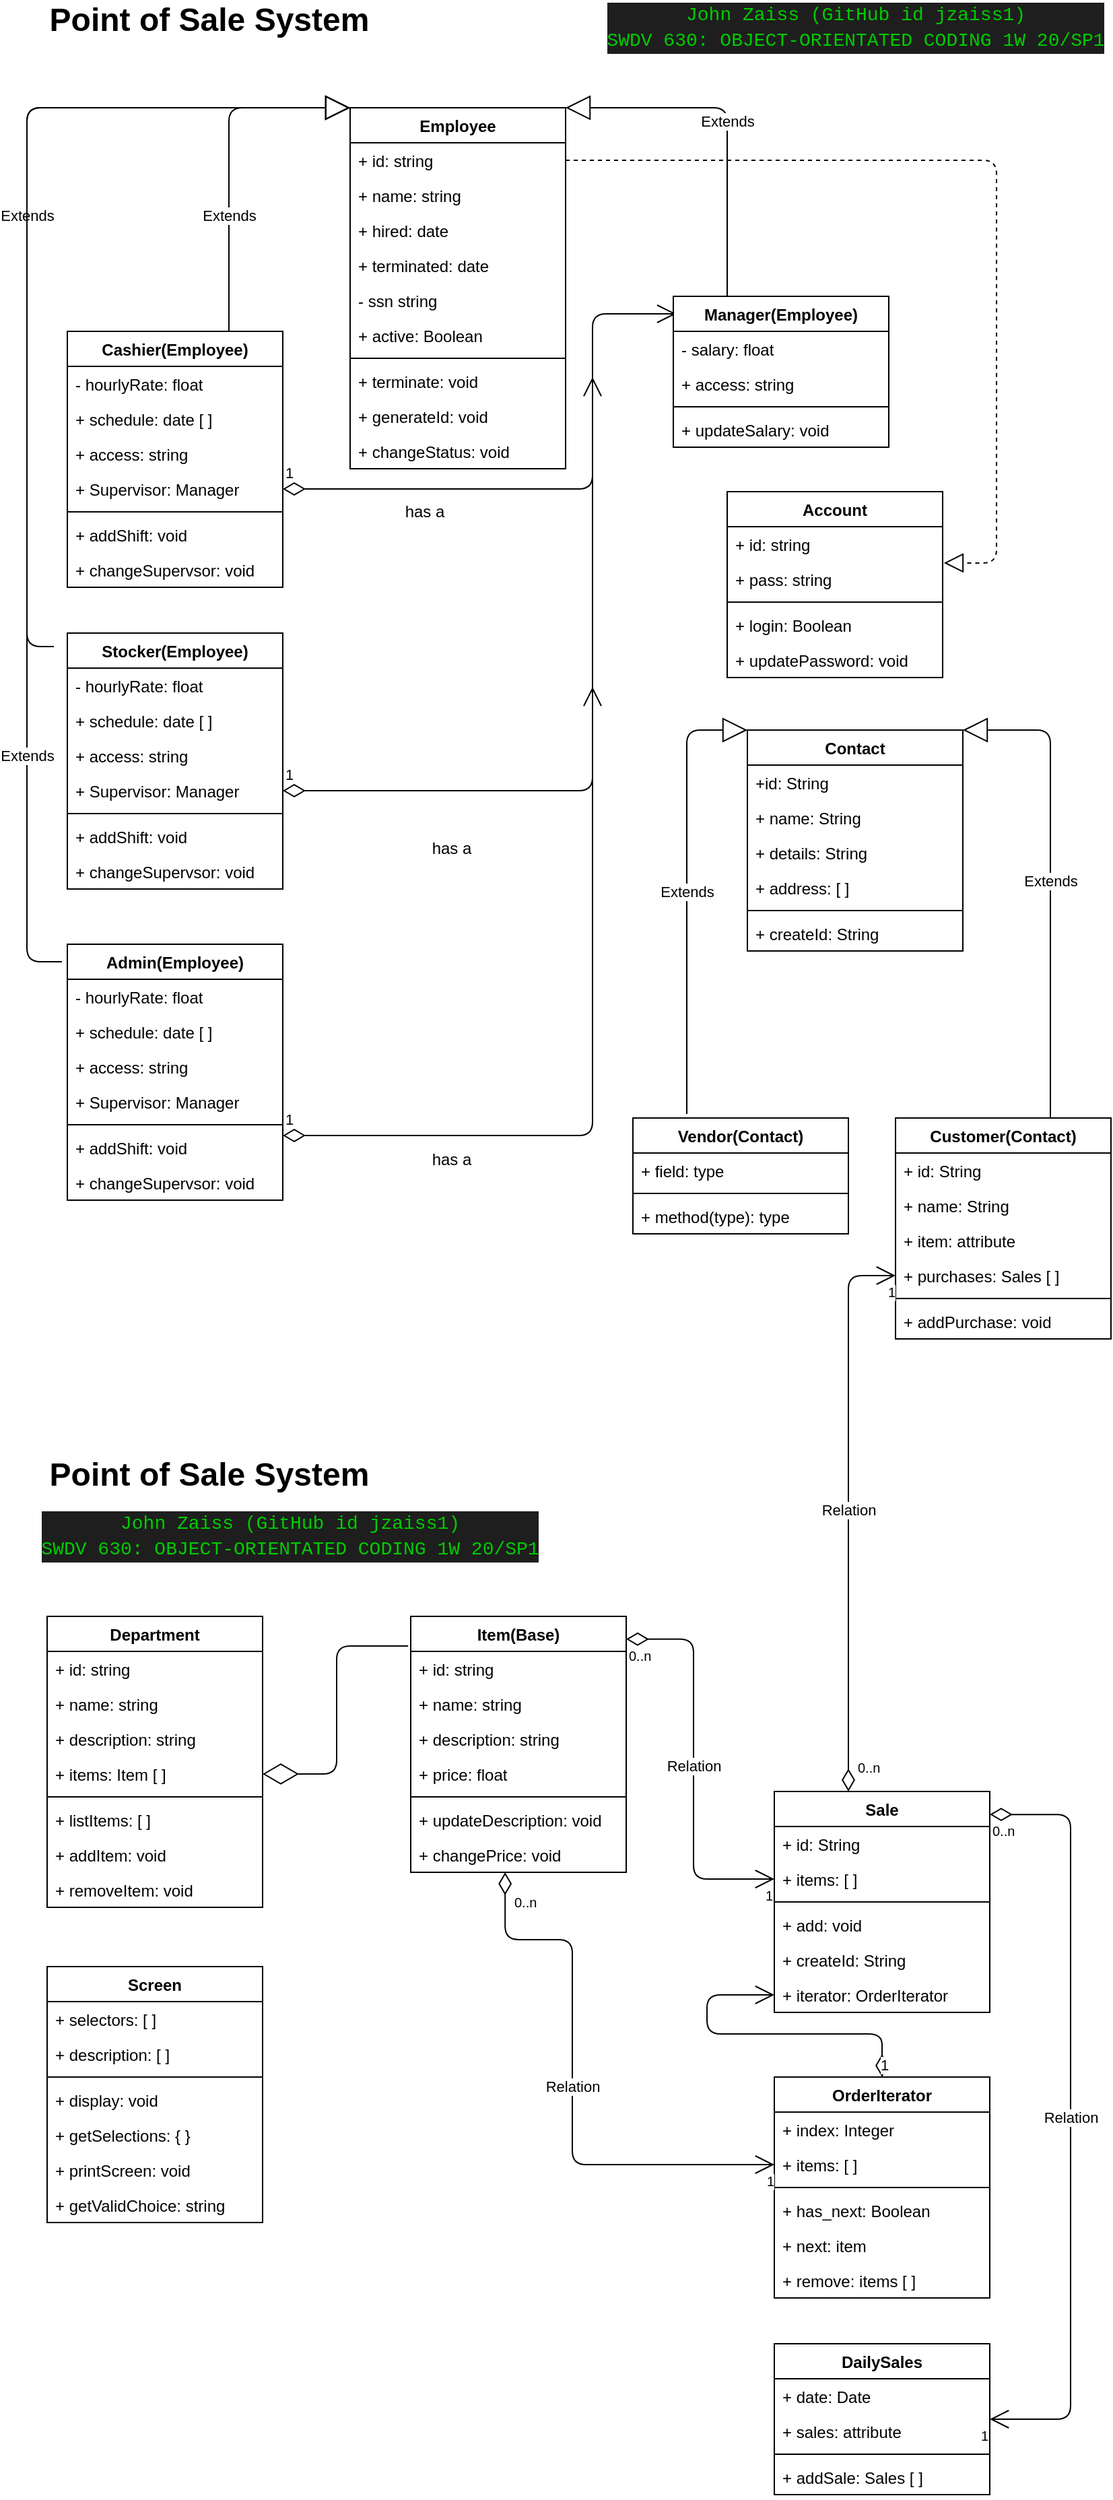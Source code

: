 <mxfile version="12.7.9" type="onedrive"><diagram name="Page-1" id="c4acf3e9-155e-7222-9cf6-157b1a14988f"><mxGraphModel dx="1422" dy="809" grid="1" gridSize="10" guides="1" tooltips="1" connect="1" arrows="1" fold="1" page="1" pageScale="1" pageWidth="850" pageHeight="1100" background="#ffffff" math="0" shadow="0"><root><mxCell id="0"/><mxCell id="1" parent="0"/><mxCell id="Xxh8gBO-LgEXjHIjxmdG-36" value="" style="endArrow=block;dashed=1;endFill=0;endSize=12;html=1;exitX=1;exitY=0.5;exitDx=0;exitDy=0;edgeStyle=orthogonalEdgeStyle;entryX=1.006;entryY=1.038;entryDx=0;entryDy=0;entryPerimeter=0;" edge="1" parent="1" source="ix763_6iFT6RUFImsOQL-2" target="Xxh8gBO-LgEXjHIjxmdG-8"><mxGeometry width="160" relative="1" as="geometry"><mxPoint x="290" y="480" as="sourcePoint"/><mxPoint x="710" y="360" as="targetPoint"/><Array as="points"><mxPoint x="750" y="159"/><mxPoint x="750" y="458"/></Array></mxGeometry></mxCell><mxCell id="ix763_6iFT6RUFImsOQL-1" value="Employee" style="swimlane;fontStyle=1;align=center;verticalAlign=top;childLayout=stackLayout;horizontal=1;startSize=26;horizontalStack=0;resizeParent=1;resizeParentMax=0;resizeLast=0;collapsible=1;marginBottom=0;" parent="1" vertex="1"><mxGeometry x="270" y="120" width="160" height="268" as="geometry"/></mxCell><mxCell id="ix763_6iFT6RUFImsOQL-2" value="+ id: string" style="text;strokeColor=none;fillColor=none;align=left;verticalAlign=top;spacingLeft=4;spacingRight=4;overflow=hidden;rotatable=0;points=[[0,0.5],[1,0.5]];portConstraint=eastwest;" parent="ix763_6iFT6RUFImsOQL-1" vertex="1"><mxGeometry y="26" width="160" height="26" as="geometry"/></mxCell><mxCell id="ix763_6iFT6RUFImsOQL-8" value="+ name: string" style="text;strokeColor=none;fillColor=none;align=left;verticalAlign=top;spacingLeft=4;spacingRight=4;overflow=hidden;rotatable=0;points=[[0,0.5],[1,0.5]];portConstraint=eastwest;" parent="ix763_6iFT6RUFImsOQL-1" vertex="1"><mxGeometry y="52" width="160" height="26" as="geometry"/></mxCell><mxCell id="ix763_6iFT6RUFImsOQL-47" value="+ hired: date" style="text;strokeColor=none;fillColor=none;align=left;verticalAlign=top;spacingLeft=4;spacingRight=4;overflow=hidden;rotatable=0;points=[[0,0.5],[1,0.5]];portConstraint=eastwest;" parent="ix763_6iFT6RUFImsOQL-1" vertex="1"><mxGeometry y="78" width="160" height="26" as="geometry"/></mxCell><mxCell id="ix763_6iFT6RUFImsOQL-48" value="+ terminated: date" style="text;strokeColor=none;fillColor=none;align=left;verticalAlign=top;spacingLeft=4;spacingRight=4;overflow=hidden;rotatable=0;points=[[0,0.5],[1,0.5]];portConstraint=eastwest;" parent="ix763_6iFT6RUFImsOQL-1" vertex="1"><mxGeometry y="104" width="160" height="26" as="geometry"/></mxCell><mxCell id="ix763_6iFT6RUFImsOQL-49" value="- ssn string" style="text;strokeColor=none;fillColor=none;align=left;verticalAlign=top;spacingLeft=4;spacingRight=4;overflow=hidden;rotatable=0;points=[[0,0.5],[1,0.5]];portConstraint=eastwest;" parent="ix763_6iFT6RUFImsOQL-1" vertex="1"><mxGeometry y="130" width="160" height="26" as="geometry"/></mxCell><mxCell id="ix763_6iFT6RUFImsOQL-9" value="+ active: Boolean" style="text;strokeColor=none;fillColor=none;align=left;verticalAlign=top;spacingLeft=4;spacingRight=4;overflow=hidden;rotatable=0;points=[[0,0.5],[1,0.5]];portConstraint=eastwest;" parent="ix763_6iFT6RUFImsOQL-1" vertex="1"><mxGeometry y="156" width="160" height="26" as="geometry"/></mxCell><mxCell id="ix763_6iFT6RUFImsOQL-3" value="" style="line;strokeWidth=1;fillColor=none;align=left;verticalAlign=middle;spacingTop=-1;spacingLeft=3;spacingRight=3;rotatable=0;labelPosition=right;points=[];portConstraint=eastwest;" parent="ix763_6iFT6RUFImsOQL-1" vertex="1"><mxGeometry y="182" width="160" height="8" as="geometry"/></mxCell><mxCell id="ix763_6iFT6RUFImsOQL-4" value="+ terminate: void" style="text;strokeColor=none;fillColor=none;align=left;verticalAlign=top;spacingLeft=4;spacingRight=4;overflow=hidden;rotatable=0;points=[[0,0.5],[1,0.5]];portConstraint=eastwest;" parent="ix763_6iFT6RUFImsOQL-1" vertex="1"><mxGeometry y="190" width="160" height="26" as="geometry"/></mxCell><mxCell id="Xxh8gBO-LgEXjHIjxmdG-11" value="+ generateId: void" style="text;strokeColor=none;fillColor=none;align=left;verticalAlign=top;spacingLeft=4;spacingRight=4;overflow=hidden;rotatable=0;points=[[0,0.5],[1,0.5]];portConstraint=eastwest;" vertex="1" parent="ix763_6iFT6RUFImsOQL-1"><mxGeometry y="216" width="160" height="26" as="geometry"/></mxCell><mxCell id="ix763_6iFT6RUFImsOQL-53" value="+ changeStatus: void" style="text;strokeColor=none;fillColor=none;align=left;verticalAlign=top;spacingLeft=4;spacingRight=4;overflow=hidden;rotatable=0;points=[[0,0.5],[1,0.5]];portConstraint=eastwest;" parent="ix763_6iFT6RUFImsOQL-1" vertex="1"><mxGeometry y="242" width="160" height="26" as="geometry"/></mxCell><mxCell id="ix763_6iFT6RUFImsOQL-5" value="&lt;div style=&quot;font-size: 24px;&quot;&gt;Point of Sale System&lt;/div&gt;" style="text;html=1;align=center;verticalAlign=middle;resizable=0;points=[];autosize=1;fontSize=24;fontStyle=1" parent="1" vertex="1"><mxGeometry x="40" y="40" width="250" height="30" as="geometry"/></mxCell><mxCell id="ix763_6iFT6RUFImsOQL-6" value="&lt;div style=&quot;background-color: rgb(30 , 30 , 30) ; font-family: &amp;#34;consolas&amp;#34; , &amp;#34;courier new&amp;#34; , monospace ; font-weight: normal ; font-size: 14px ; line-height: 19px ; white-space: pre&quot;&gt;&lt;div&gt;&lt;font color=&quot;#00CC00&quot;&gt;John&amp;nbsp;Zaiss&amp;nbsp;(GitHub&amp;nbsp;id&amp;nbsp;jzaiss1)&lt;/font&gt;&lt;/div&gt;&lt;div&gt;&lt;font color=&quot;#00CC00&quot;&gt;SWDV&amp;nbsp;630:&amp;nbsp;OBJECT-ORIENTATED&amp;nbsp;CODING&amp;nbsp;1W&amp;nbsp;20/SP1&lt;/font&gt;&lt;/div&gt;&lt;/div&gt;" style="text;html=1;align=center;verticalAlign=middle;resizable=0;points=[];autosize=1;fontSize=24;" parent="1" vertex="1"><mxGeometry x="460" y="40" width="370" height="40" as="geometry"/></mxCell><mxCell id="ix763_6iFT6RUFImsOQL-10" value="Item(Base)" style="swimlane;fontStyle=1;align=center;verticalAlign=top;childLayout=stackLayout;horizontal=1;startSize=26;horizontalStack=0;resizeParent=1;resizeParentMax=0;resizeLast=0;collapsible=1;marginBottom=0;" parent="1" vertex="1"><mxGeometry x="315" y="1240" width="160" height="190" as="geometry"/></mxCell><mxCell id="ix763_6iFT6RUFImsOQL-21" value="+ id: string" style="text;strokeColor=none;fillColor=none;align=left;verticalAlign=top;spacingLeft=4;spacingRight=4;overflow=hidden;rotatable=0;points=[[0,0.5],[1,0.5]];portConstraint=eastwest;" parent="ix763_6iFT6RUFImsOQL-10" vertex="1"><mxGeometry y="26" width="160" height="26" as="geometry"/></mxCell><mxCell id="ix763_6iFT6RUFImsOQL-20" value="+ name: string" style="text;strokeColor=none;fillColor=none;align=left;verticalAlign=top;spacingLeft=4;spacingRight=4;overflow=hidden;rotatable=0;points=[[0,0.5],[1,0.5]];portConstraint=eastwest;" parent="ix763_6iFT6RUFImsOQL-10" vertex="1"><mxGeometry y="52" width="160" height="26" as="geometry"/></mxCell><mxCell id="ix763_6iFT6RUFImsOQL-44" value="+ description: string" style="text;strokeColor=none;fillColor=none;align=left;verticalAlign=top;spacingLeft=4;spacingRight=4;overflow=hidden;rotatable=0;points=[[0,0.5],[1,0.5]];portConstraint=eastwest;" parent="ix763_6iFT6RUFImsOQL-10" vertex="1"><mxGeometry y="78" width="160" height="26" as="geometry"/></mxCell><mxCell id="ix763_6iFT6RUFImsOQL-11" value="+ price: float" style="text;strokeColor=none;fillColor=none;align=left;verticalAlign=top;spacingLeft=4;spacingRight=4;overflow=hidden;rotatable=0;points=[[0,0.5],[1,0.5]];portConstraint=eastwest;" parent="ix763_6iFT6RUFImsOQL-10" vertex="1"><mxGeometry y="104" width="160" height="26" as="geometry"/></mxCell><mxCell id="ix763_6iFT6RUFImsOQL-12" value="" style="line;strokeWidth=1;fillColor=none;align=left;verticalAlign=middle;spacingTop=-1;spacingLeft=3;spacingRight=3;rotatable=0;labelPosition=right;points=[];portConstraint=eastwest;" parent="ix763_6iFT6RUFImsOQL-10" vertex="1"><mxGeometry y="130" width="160" height="8" as="geometry"/></mxCell><mxCell id="ix763_6iFT6RUFImsOQL-60" value="+ updateDescription: void" style="text;strokeColor=none;fillColor=none;align=left;verticalAlign=top;spacingLeft=4;spacingRight=4;overflow=hidden;rotatable=0;points=[[0,0.5],[1,0.5]];portConstraint=eastwest;" parent="ix763_6iFT6RUFImsOQL-10" vertex="1"><mxGeometry y="138" width="160" height="26" as="geometry"/></mxCell><mxCell id="ix763_6iFT6RUFImsOQL-13" value="+ changePrice: void" style="text;strokeColor=none;fillColor=none;align=left;verticalAlign=top;spacingLeft=4;spacingRight=4;overflow=hidden;rotatable=0;points=[[0,0.5],[1,0.5]];portConstraint=eastwest;" parent="ix763_6iFT6RUFImsOQL-10" vertex="1"><mxGeometry y="164" width="160" height="26" as="geometry"/></mxCell><mxCell id="ix763_6iFT6RUFImsOQL-14" value="Department" style="swimlane;fontStyle=1;align=center;verticalAlign=top;childLayout=stackLayout;horizontal=1;startSize=26;horizontalStack=0;resizeParent=1;resizeParentMax=0;resizeLast=0;collapsible=1;marginBottom=0;" parent="1" vertex="1"><mxGeometry x="45" y="1240" width="160" height="216" as="geometry"/></mxCell><mxCell id="ix763_6iFT6RUFImsOQL-43" value="+ id: string" style="text;strokeColor=none;fillColor=none;align=left;verticalAlign=top;spacingLeft=4;spacingRight=4;overflow=hidden;rotatable=0;points=[[0,0.5],[1,0.5]];portConstraint=eastwest;" parent="ix763_6iFT6RUFImsOQL-14" vertex="1"><mxGeometry y="26" width="160" height="26" as="geometry"/></mxCell><mxCell id="ix763_6iFT6RUFImsOQL-15" value="+ name: string" style="text;strokeColor=none;fillColor=none;align=left;verticalAlign=top;spacingLeft=4;spacingRight=4;overflow=hidden;rotatable=0;points=[[0,0.5],[1,0.5]];portConstraint=eastwest;" parent="ix763_6iFT6RUFImsOQL-14" vertex="1"><mxGeometry y="52" width="160" height="26" as="geometry"/></mxCell><mxCell id="ix763_6iFT6RUFImsOQL-40" value="+ description: string" style="text;strokeColor=none;fillColor=none;align=left;verticalAlign=top;spacingLeft=4;spacingRight=4;overflow=hidden;rotatable=0;points=[[0,0.5],[1,0.5]];portConstraint=eastwest;" parent="ix763_6iFT6RUFImsOQL-14" vertex="1"><mxGeometry y="78" width="160" height="26" as="geometry"/></mxCell><mxCell id="ix763_6iFT6RUFImsOQL-18" value="+ items: Item [ ]" style="text;strokeColor=none;fillColor=none;align=left;verticalAlign=top;spacingLeft=4;spacingRight=4;overflow=hidden;rotatable=0;points=[[0,0.5],[1,0.5]];portConstraint=eastwest;" parent="ix763_6iFT6RUFImsOQL-14" vertex="1"><mxGeometry y="104" width="160" height="26" as="geometry"/></mxCell><mxCell id="ix763_6iFT6RUFImsOQL-16" value="" style="line;strokeWidth=1;fillColor=none;align=left;verticalAlign=middle;spacingTop=-1;spacingLeft=3;spacingRight=3;rotatable=0;labelPosition=right;points=[];portConstraint=eastwest;" parent="ix763_6iFT6RUFImsOQL-14" vertex="1"><mxGeometry y="130" width="160" height="8" as="geometry"/></mxCell><mxCell id="ix763_6iFT6RUFImsOQL-41" value="+ listItems: [ ]" style="text;strokeColor=none;fillColor=none;align=left;verticalAlign=top;spacingLeft=4;spacingRight=4;overflow=hidden;rotatable=0;points=[[0,0.5],[1,0.5]];portConstraint=eastwest;" parent="ix763_6iFT6RUFImsOQL-14" vertex="1"><mxGeometry y="138" width="160" height="26" as="geometry"/></mxCell><mxCell id="ix763_6iFT6RUFImsOQL-17" value="+ addItem: void" style="text;strokeColor=none;fillColor=none;align=left;verticalAlign=top;spacingLeft=4;spacingRight=4;overflow=hidden;rotatable=0;points=[[0,0.5],[1,0.5]];portConstraint=eastwest;" parent="ix763_6iFT6RUFImsOQL-14" vertex="1"><mxGeometry y="164" width="160" height="26" as="geometry"/></mxCell><mxCell id="ix763_6iFT6RUFImsOQL-42" value="+ removeItem: void" style="text;strokeColor=none;fillColor=none;align=left;verticalAlign=top;spacingLeft=4;spacingRight=4;overflow=hidden;rotatable=0;points=[[0,0.5],[1,0.5]];portConstraint=eastwest;" parent="ix763_6iFT6RUFImsOQL-14" vertex="1"><mxGeometry y="190" width="160" height="26" as="geometry"/></mxCell><mxCell id="ix763_6iFT6RUFImsOQL-28" value="" style="endArrow=diamondThin;endFill=0;endSize=24;html=1;edgeStyle=orthogonalEdgeStyle;entryX=1;entryY=0.5;entryDx=0;entryDy=0;exitX=-0.012;exitY=0.116;exitDx=0;exitDy=0;exitPerimeter=0;" parent="1" source="ix763_6iFT6RUFImsOQL-10" target="ix763_6iFT6RUFImsOQL-18" edge="1"><mxGeometry width="160" relative="1" as="geometry"><mxPoint x="45" y="1404" as="sourcePoint"/><mxPoint x="205" y="1404" as="targetPoint"/></mxGeometry></mxCell><mxCell id="ix763_6iFT6RUFImsOQL-31" value="Stocker(Employee)" style="swimlane;fontStyle=1;align=center;verticalAlign=top;childLayout=stackLayout;horizontal=1;startSize=26;horizontalStack=0;resizeParent=1;resizeParentMax=0;resizeLast=0;collapsible=1;marginBottom=0;" parent="1" vertex="1"><mxGeometry x="60" y="510" width="160" height="190" as="geometry"/></mxCell><mxCell id="ix763_6iFT6RUFImsOQL-50" value="- hourlyRate: float" style="text;strokeColor=none;fillColor=none;align=left;verticalAlign=top;spacingLeft=4;spacingRight=4;overflow=hidden;rotatable=0;points=[[0,0.5],[1,0.5]];portConstraint=eastwest;" parent="ix763_6iFT6RUFImsOQL-31" vertex="1"><mxGeometry y="26" width="160" height="26" as="geometry"/></mxCell><mxCell id="ix763_6iFT6RUFImsOQL-55" value="+ schedule: date [ ] " style="text;strokeColor=none;fillColor=none;align=left;verticalAlign=top;spacingLeft=4;spacingRight=4;overflow=hidden;rotatable=0;points=[[0,0.5],[1,0.5]];portConstraint=eastwest;" parent="ix763_6iFT6RUFImsOQL-31" vertex="1"><mxGeometry y="52" width="160" height="26" as="geometry"/></mxCell><mxCell id="Xxh8gBO-LgEXjHIjxmdG-12" value="+ access: string" style="text;strokeColor=none;fillColor=none;align=left;verticalAlign=top;spacingLeft=4;spacingRight=4;overflow=hidden;rotatable=0;points=[[0,0.5],[1,0.5]];portConstraint=eastwest;" vertex="1" parent="ix763_6iFT6RUFImsOQL-31"><mxGeometry y="78" width="160" height="26" as="geometry"/></mxCell><mxCell id="ix763_6iFT6RUFImsOQL-57" value="+ Supervisor: Manager" style="text;strokeColor=none;fillColor=none;align=left;verticalAlign=top;spacingLeft=4;spacingRight=4;overflow=hidden;rotatable=0;points=[[0,0.5],[1,0.5]];portConstraint=eastwest;" parent="ix763_6iFT6RUFImsOQL-31" vertex="1"><mxGeometry y="104" width="160" height="26" as="geometry"/></mxCell><mxCell id="ix763_6iFT6RUFImsOQL-33" value="" style="line;strokeWidth=1;fillColor=none;align=left;verticalAlign=middle;spacingTop=-1;spacingLeft=3;spacingRight=3;rotatable=0;labelPosition=right;points=[];portConstraint=eastwest;" parent="ix763_6iFT6RUFImsOQL-31" vertex="1"><mxGeometry y="130" width="160" height="8" as="geometry"/></mxCell><mxCell id="ix763_6iFT6RUFImsOQL-59" value="+ addShift: void" style="text;strokeColor=none;fillColor=none;align=left;verticalAlign=top;spacingLeft=4;spacingRight=4;overflow=hidden;rotatable=0;points=[[0,0.5],[1,0.5]];portConstraint=eastwest;" parent="ix763_6iFT6RUFImsOQL-31" vertex="1"><mxGeometry y="138" width="160" height="26" as="geometry"/></mxCell><mxCell id="ix763_6iFT6RUFImsOQL-34" value="+ changeSupervsor: void" style="text;strokeColor=none;fillColor=none;align=left;verticalAlign=top;spacingLeft=4;spacingRight=4;overflow=hidden;rotatable=0;points=[[0,0.5],[1,0.5]];portConstraint=eastwest;" parent="ix763_6iFT6RUFImsOQL-31" vertex="1"><mxGeometry y="164" width="160" height="26" as="geometry"/></mxCell><mxCell id="ix763_6iFT6RUFImsOQL-39" value="Extends" style="endArrow=block;endSize=16;endFill=0;html=1;entryX=0;entryY=0;entryDx=0;entryDy=0;edgeStyle=elbowEdgeStyle;exitX=0.75;exitY=0;exitDx=0;exitDy=0;" parent="1" source="Xxh8gBO-LgEXjHIjxmdG-63" target="ix763_6iFT6RUFImsOQL-1" edge="1"><mxGeometry x="-0.328" width="160" relative="1" as="geometry"><mxPoint x="110" y="210" as="sourcePoint"/><mxPoint x="250" y="130" as="targetPoint"/><Array as="points"><mxPoint x="180" y="200"/></Array><mxPoint as="offset"/></mxGeometry></mxCell><mxCell id="ix763_6iFT6RUFImsOQL-45" value="Extends" style="endArrow=block;endSize=16;endFill=0;html=1;exitX=0.25;exitY=0;exitDx=0;exitDy=0;entryX=1;entryY=0;entryDx=0;entryDy=0;edgeStyle=orthogonalEdgeStyle;" parent="1" source="ix763_6iFT6RUFImsOQL-35" target="ix763_6iFT6RUFImsOQL-1" edge="1"><mxGeometry width="160" relative="1" as="geometry"><mxPoint x="640" y="190" as="sourcePoint"/><mxPoint x="430" y="130" as="targetPoint"/><Array as="points"><mxPoint x="550" y="120"/></Array></mxGeometry></mxCell><mxCell id="ix763_6iFT6RUFImsOQL-58" value="1" style="endArrow=open;html=1;endSize=12;startArrow=diamondThin;startSize=14;startFill=0;edgeStyle=orthogonalEdgeStyle;align=left;verticalAlign=bottom;entryX=0.013;entryY=0.116;entryDx=0;entryDy=0;entryPerimeter=0;" parent="1" source="Xxh8gBO-LgEXjHIjxmdG-68" target="ix763_6iFT6RUFImsOQL-35" edge="1"><mxGeometry x="-1" y="3" relative="1" as="geometry"><mxPoint x="260" y="403" as="sourcePoint"/><mxPoint x="110" y="790" as="targetPoint"/><Array as="points"><mxPoint x="450" y="403"/><mxPoint x="450" y="273"/></Array></mxGeometry></mxCell><mxCell id="vfpvw5UDae7RRDjzONxK-2" value="has a" style="text;html=1;align=center;verticalAlign=middle;resizable=0;points=[];autosize=1;" parent="1" vertex="1"><mxGeometry x="300" y="410" width="50" height="20" as="geometry"/></mxCell><mxCell id="Xxh8gBO-LgEXjHIjxmdG-1" value="Screen" style="swimlane;fontStyle=1;align=center;verticalAlign=top;childLayout=stackLayout;horizontal=1;startSize=26;horizontalStack=0;resizeParent=1;resizeParentMax=0;resizeLast=0;collapsible=1;marginBottom=0;" vertex="1" parent="1"><mxGeometry x="45" y="1500" width="160" height="190" as="geometry"/></mxCell><mxCell id="Xxh8gBO-LgEXjHIjxmdG-2" value="+ selectors: [ ]&#xA;" style="text;strokeColor=none;fillColor=none;align=left;verticalAlign=top;spacingLeft=4;spacingRight=4;overflow=hidden;rotatable=0;points=[[0,0.5],[1,0.5]];portConstraint=eastwest;" vertex="1" parent="Xxh8gBO-LgEXjHIjxmdG-1"><mxGeometry y="26" width="160" height="26" as="geometry"/></mxCell><mxCell id="Xxh8gBO-LgEXjHIjxmdG-5" value="+ description: [ ]" style="text;strokeColor=none;fillColor=none;align=left;verticalAlign=top;spacingLeft=4;spacingRight=4;overflow=hidden;rotatable=0;points=[[0,0.5],[1,0.5]];portConstraint=eastwest;" vertex="1" parent="Xxh8gBO-LgEXjHIjxmdG-1"><mxGeometry y="52" width="160" height="26" as="geometry"/></mxCell><mxCell id="Xxh8gBO-LgEXjHIjxmdG-3" value="" style="line;strokeWidth=1;fillColor=none;align=left;verticalAlign=middle;spacingTop=-1;spacingLeft=3;spacingRight=3;rotatable=0;labelPosition=right;points=[];portConstraint=eastwest;" vertex="1" parent="Xxh8gBO-LgEXjHIjxmdG-1"><mxGeometry y="78" width="160" height="8" as="geometry"/></mxCell><mxCell id="Xxh8gBO-LgEXjHIjxmdG-6" value="+ display: void" style="text;strokeColor=none;fillColor=none;align=left;verticalAlign=top;spacingLeft=4;spacingRight=4;overflow=hidden;rotatable=0;points=[[0,0.5],[1,0.5]];portConstraint=eastwest;" vertex="1" parent="Xxh8gBO-LgEXjHIjxmdG-1"><mxGeometry y="86" width="160" height="26" as="geometry"/></mxCell><mxCell id="Xxh8gBO-LgEXjHIjxmdG-29" value="+ getSelections: { }" style="text;strokeColor=none;fillColor=none;align=left;verticalAlign=top;spacingLeft=4;spacingRight=4;overflow=hidden;rotatable=0;points=[[0,0.5],[1,0.5]];portConstraint=eastwest;" vertex="1" parent="Xxh8gBO-LgEXjHIjxmdG-1"><mxGeometry y="112" width="160" height="26" as="geometry"/></mxCell><mxCell id="Xxh8gBO-LgEXjHIjxmdG-30" value="+ printScreen: void" style="text;strokeColor=none;fillColor=none;align=left;verticalAlign=top;spacingLeft=4;spacingRight=4;overflow=hidden;rotatable=0;points=[[0,0.5],[1,0.5]];portConstraint=eastwest;" vertex="1" parent="Xxh8gBO-LgEXjHIjxmdG-1"><mxGeometry y="138" width="160" height="26" as="geometry"/></mxCell><mxCell id="Xxh8gBO-LgEXjHIjxmdG-4" value="+ getValidChoice: string&#xA;" style="text;strokeColor=none;fillColor=none;align=left;verticalAlign=top;spacingLeft=4;spacingRight=4;overflow=hidden;rotatable=0;points=[[0,0.5],[1,0.5]];portConstraint=eastwest;" vertex="1" parent="Xxh8gBO-LgEXjHIjxmdG-1"><mxGeometry y="164" width="160" height="26" as="geometry"/></mxCell><mxCell id="Xxh8gBO-LgEXjHIjxmdG-7" value="Account" style="swimlane;fontStyle=1;align=center;verticalAlign=top;childLayout=stackLayout;horizontal=1;startSize=26;horizontalStack=0;resizeParent=1;resizeParentMax=0;resizeLast=0;collapsible=1;marginBottom=0;" vertex="1" parent="1"><mxGeometry x="550" y="405" width="160" height="138" as="geometry"/></mxCell><mxCell id="Xxh8gBO-LgEXjHIjxmdG-8" value="+ id: string" style="text;strokeColor=none;fillColor=none;align=left;verticalAlign=top;spacingLeft=4;spacingRight=4;overflow=hidden;rotatable=0;points=[[0,0.5],[1,0.5]];portConstraint=eastwest;" vertex="1" parent="Xxh8gBO-LgEXjHIjxmdG-7"><mxGeometry y="26" width="160" height="26" as="geometry"/></mxCell><mxCell id="Xxh8gBO-LgEXjHIjxmdG-34" value="+ pass: string" style="text;strokeColor=none;fillColor=none;align=left;verticalAlign=top;spacingLeft=4;spacingRight=4;overflow=hidden;rotatable=0;points=[[0,0.5],[1,0.5]];portConstraint=eastwest;" vertex="1" parent="Xxh8gBO-LgEXjHIjxmdG-7"><mxGeometry y="52" width="160" height="26" as="geometry"/></mxCell><mxCell id="Xxh8gBO-LgEXjHIjxmdG-9" value="" style="line;strokeWidth=1;fillColor=none;align=left;verticalAlign=middle;spacingTop=-1;spacingLeft=3;spacingRight=3;rotatable=0;labelPosition=right;points=[];portConstraint=eastwest;" vertex="1" parent="Xxh8gBO-LgEXjHIjxmdG-7"><mxGeometry y="78" width="160" height="8" as="geometry"/></mxCell><mxCell id="Xxh8gBO-LgEXjHIjxmdG-35" value="+ login: Boolean" style="text;strokeColor=none;fillColor=none;align=left;verticalAlign=top;spacingLeft=4;spacingRight=4;overflow=hidden;rotatable=0;points=[[0,0.5],[1,0.5]];portConstraint=eastwest;" vertex="1" parent="Xxh8gBO-LgEXjHIjxmdG-7"><mxGeometry y="86" width="160" height="26" as="geometry"/></mxCell><mxCell id="Xxh8gBO-LgEXjHIjxmdG-10" value="+ updatePassword: void" style="text;strokeColor=none;fillColor=none;align=left;verticalAlign=top;spacingLeft=4;spacingRight=4;overflow=hidden;rotatable=0;points=[[0,0.5],[1,0.5]];portConstraint=eastwest;" vertex="1" parent="Xxh8gBO-LgEXjHIjxmdG-7"><mxGeometry y="112" width="160" height="26" as="geometry"/></mxCell><mxCell id="Xxh8gBO-LgEXjHIjxmdG-13" value="Vendor(Contact)" style="swimlane;fontStyle=1;align=center;verticalAlign=top;childLayout=stackLayout;horizontal=1;startSize=26;horizontalStack=0;resizeParent=1;resizeParentMax=0;resizeLast=0;collapsible=1;marginBottom=0;" vertex="1" parent="1"><mxGeometry x="480" y="870" width="160" height="86" as="geometry"/></mxCell><mxCell id="Xxh8gBO-LgEXjHIjxmdG-14" value="+ field: type" style="text;strokeColor=none;fillColor=none;align=left;verticalAlign=top;spacingLeft=4;spacingRight=4;overflow=hidden;rotatable=0;points=[[0,0.5],[1,0.5]];portConstraint=eastwest;" vertex="1" parent="Xxh8gBO-LgEXjHIjxmdG-13"><mxGeometry y="26" width="160" height="26" as="geometry"/></mxCell><mxCell id="Xxh8gBO-LgEXjHIjxmdG-15" value="" style="line;strokeWidth=1;fillColor=none;align=left;verticalAlign=middle;spacingTop=-1;spacingLeft=3;spacingRight=3;rotatable=0;labelPosition=right;points=[];portConstraint=eastwest;" vertex="1" parent="Xxh8gBO-LgEXjHIjxmdG-13"><mxGeometry y="52" width="160" height="8" as="geometry"/></mxCell><mxCell id="Xxh8gBO-LgEXjHIjxmdG-16" value="+ method(type): type" style="text;strokeColor=none;fillColor=none;align=left;verticalAlign=top;spacingLeft=4;spacingRight=4;overflow=hidden;rotatable=0;points=[[0,0.5],[1,0.5]];portConstraint=eastwest;" vertex="1" parent="Xxh8gBO-LgEXjHIjxmdG-13"><mxGeometry y="60" width="160" height="26" as="geometry"/></mxCell><mxCell id="Xxh8gBO-LgEXjHIjxmdG-17" value="Customer(Contact)" style="swimlane;fontStyle=1;align=center;verticalAlign=top;childLayout=stackLayout;horizontal=1;startSize=26;horizontalStack=0;resizeParent=1;resizeParentMax=0;resizeLast=0;collapsible=1;marginBottom=0;" vertex="1" parent="1"><mxGeometry x="675" y="870" width="160" height="164" as="geometry"/></mxCell><mxCell id="Xxh8gBO-LgEXjHIjxmdG-18" value="+ id: String" style="text;strokeColor=none;fillColor=none;align=left;verticalAlign=top;spacingLeft=4;spacingRight=4;overflow=hidden;rotatable=0;points=[[0,0.5],[1,0.5]];portConstraint=eastwest;" vertex="1" parent="Xxh8gBO-LgEXjHIjxmdG-17"><mxGeometry y="26" width="160" height="26" as="geometry"/></mxCell><mxCell id="Xxh8gBO-LgEXjHIjxmdG-89" value="+ name: String" style="text;strokeColor=none;fillColor=none;align=left;verticalAlign=top;spacingLeft=4;spacingRight=4;overflow=hidden;rotatable=0;points=[[0,0.5],[1,0.5]];portConstraint=eastwest;" vertex="1" parent="Xxh8gBO-LgEXjHIjxmdG-17"><mxGeometry y="52" width="160" height="26" as="geometry"/></mxCell><mxCell id="Xxh8gBO-LgEXjHIjxmdG-90" value="+ item: attribute" style="text;strokeColor=none;fillColor=none;align=left;verticalAlign=top;spacingLeft=4;spacingRight=4;overflow=hidden;rotatable=0;points=[[0,0.5],[1,0.5]];portConstraint=eastwest;" vertex="1" parent="Xxh8gBO-LgEXjHIjxmdG-17"><mxGeometry y="78" width="160" height="26" as="geometry"/></mxCell><mxCell id="Xxh8gBO-LgEXjHIjxmdG-100" value="+ purchases: Sales [ ]" style="text;strokeColor=none;fillColor=none;align=left;verticalAlign=top;spacingLeft=4;spacingRight=4;overflow=hidden;rotatable=0;points=[[0,0.5],[1,0.5]];portConstraint=eastwest;" vertex="1" parent="Xxh8gBO-LgEXjHIjxmdG-17"><mxGeometry y="104" width="160" height="26" as="geometry"/></mxCell><mxCell id="Xxh8gBO-LgEXjHIjxmdG-19" value="" style="line;strokeWidth=1;fillColor=none;align=left;verticalAlign=middle;spacingTop=-1;spacingLeft=3;spacingRight=3;rotatable=0;labelPosition=right;points=[];portConstraint=eastwest;" vertex="1" parent="Xxh8gBO-LgEXjHIjxmdG-17"><mxGeometry y="130" width="160" height="8" as="geometry"/></mxCell><mxCell id="Xxh8gBO-LgEXjHIjxmdG-20" value="+ addPurchase: void" style="text;strokeColor=none;fillColor=none;align=left;verticalAlign=top;spacingLeft=4;spacingRight=4;overflow=hidden;rotatable=0;points=[[0,0.5],[1,0.5]];portConstraint=eastwest;" vertex="1" parent="Xxh8gBO-LgEXjHIjxmdG-17"><mxGeometry y="138" width="160" height="26" as="geometry"/></mxCell><mxCell id="Xxh8gBO-LgEXjHIjxmdG-21" value="Sale" style="swimlane;fontStyle=1;align=center;verticalAlign=top;childLayout=stackLayout;horizontal=1;startSize=26;horizontalStack=0;resizeParent=1;resizeParentMax=0;resizeLast=0;collapsible=1;marginBottom=0;" vertex="1" parent="1"><mxGeometry x="585" y="1370" width="160" height="164" as="geometry"/></mxCell><mxCell id="Xxh8gBO-LgEXjHIjxmdG-22" value="+ id: String" style="text;strokeColor=none;fillColor=none;align=left;verticalAlign=top;spacingLeft=4;spacingRight=4;overflow=hidden;rotatable=0;points=[[0,0.5],[1,0.5]];portConstraint=eastwest;" vertex="1" parent="Xxh8gBO-LgEXjHIjxmdG-21"><mxGeometry y="26" width="160" height="26" as="geometry"/></mxCell><mxCell id="Xxh8gBO-LgEXjHIjxmdG-38" value="+ items: [ ]" style="text;strokeColor=none;fillColor=none;align=left;verticalAlign=top;spacingLeft=4;spacingRight=4;overflow=hidden;rotatable=0;points=[[0,0.5],[1,0.5]];portConstraint=eastwest;" vertex="1" parent="Xxh8gBO-LgEXjHIjxmdG-21"><mxGeometry y="52" width="160" height="26" as="geometry"/></mxCell><mxCell id="Xxh8gBO-LgEXjHIjxmdG-23" value="" style="line;strokeWidth=1;fillColor=none;align=left;verticalAlign=middle;spacingTop=-1;spacingLeft=3;spacingRight=3;rotatable=0;labelPosition=right;points=[];portConstraint=eastwest;" vertex="1" parent="Xxh8gBO-LgEXjHIjxmdG-21"><mxGeometry y="78" width="160" height="8" as="geometry"/></mxCell><mxCell id="Xxh8gBO-LgEXjHIjxmdG-40" value="+ add: void" style="text;strokeColor=none;fillColor=none;align=left;verticalAlign=top;spacingLeft=4;spacingRight=4;overflow=hidden;rotatable=0;points=[[0,0.5],[1,0.5]];portConstraint=eastwest;" vertex="1" parent="Xxh8gBO-LgEXjHIjxmdG-21"><mxGeometry y="86" width="160" height="26" as="geometry"/></mxCell><mxCell id="Xxh8gBO-LgEXjHIjxmdG-24" value="+ createId: String" style="text;strokeColor=none;fillColor=none;align=left;verticalAlign=top;spacingLeft=4;spacingRight=4;overflow=hidden;rotatable=0;points=[[0,0.5],[1,0.5]];portConstraint=eastwest;" vertex="1" parent="Xxh8gBO-LgEXjHIjxmdG-21"><mxGeometry y="112" width="160" height="26" as="geometry"/></mxCell><mxCell id="Xxh8gBO-LgEXjHIjxmdG-41" value="+ iterator: OrderIterator" style="text;strokeColor=none;fillColor=none;align=left;verticalAlign=top;spacingLeft=4;spacingRight=4;overflow=hidden;rotatable=0;points=[[0,0.5],[1,0.5]];portConstraint=eastwest;" vertex="1" parent="Xxh8gBO-LgEXjHIjxmdG-21"><mxGeometry y="138" width="160" height="26" as="geometry"/></mxCell><mxCell id="Xxh8gBO-LgEXjHIjxmdG-25" value="DailySales" style="swimlane;fontStyle=1;align=center;verticalAlign=top;childLayout=stackLayout;horizontal=1;startSize=26;horizontalStack=0;resizeParent=1;resizeParentMax=0;resizeLast=0;collapsible=1;marginBottom=0;" vertex="1" parent="1"><mxGeometry x="585" y="1780" width="160" height="112" as="geometry"/></mxCell><mxCell id="Xxh8gBO-LgEXjHIjxmdG-26" value="+ date: Date" style="text;strokeColor=none;fillColor=none;align=left;verticalAlign=top;spacingLeft=4;spacingRight=4;overflow=hidden;rotatable=0;points=[[0,0.5],[1,0.5]];portConstraint=eastwest;" vertex="1" parent="Xxh8gBO-LgEXjHIjxmdG-25"><mxGeometry y="26" width="160" height="26" as="geometry"/></mxCell><mxCell id="Xxh8gBO-LgEXjHIjxmdG-62" value="+ sales: attribute" style="text;strokeColor=none;fillColor=none;align=left;verticalAlign=top;spacingLeft=4;spacingRight=4;overflow=hidden;rotatable=0;points=[[0,0.5],[1,0.5]];portConstraint=eastwest;" vertex="1" parent="Xxh8gBO-LgEXjHIjxmdG-25"><mxGeometry y="52" width="160" height="26" as="geometry"/></mxCell><mxCell id="Xxh8gBO-LgEXjHIjxmdG-27" value="" style="line;strokeWidth=1;fillColor=none;align=left;verticalAlign=middle;spacingTop=-1;spacingLeft=3;spacingRight=3;rotatable=0;labelPosition=right;points=[];portConstraint=eastwest;" vertex="1" parent="Xxh8gBO-LgEXjHIjxmdG-25"><mxGeometry y="78" width="160" height="8" as="geometry"/></mxCell><mxCell id="Xxh8gBO-LgEXjHIjxmdG-28" value="+ addSale: Sales [ ]" style="text;strokeColor=none;fillColor=none;align=left;verticalAlign=top;spacingLeft=4;spacingRight=4;overflow=hidden;rotatable=0;points=[[0,0.5],[1,0.5]];portConstraint=eastwest;" vertex="1" parent="Xxh8gBO-LgEXjHIjxmdG-25"><mxGeometry y="86" width="160" height="26" as="geometry"/></mxCell><mxCell id="ix763_6iFT6RUFImsOQL-35" value="Manager(Employee)" style="swimlane;fontStyle=1;align=center;verticalAlign=top;childLayout=stackLayout;horizontal=1;startSize=26;horizontalStack=0;resizeParent=1;resizeParentMax=0;resizeLast=0;collapsible=1;marginBottom=0;" parent="1" vertex="1"><mxGeometry x="510" y="260" width="160" height="112" as="geometry"/></mxCell><mxCell id="ix763_6iFT6RUFImsOQL-36" value="- salary: float" style="text;strokeColor=none;fillColor=none;align=left;verticalAlign=top;spacingLeft=4;spacingRight=4;overflow=hidden;rotatable=0;points=[[0,0.5],[1,0.5]];portConstraint=eastwest;" parent="ix763_6iFT6RUFImsOQL-35" vertex="1"><mxGeometry y="26" width="160" height="26" as="geometry"/></mxCell><mxCell id="Xxh8gBO-LgEXjHIjxmdG-86" value="+ access: string" style="text;strokeColor=none;fillColor=none;align=left;verticalAlign=top;spacingLeft=4;spacingRight=4;overflow=hidden;rotatable=0;points=[[0,0.5],[1,0.5]];portConstraint=eastwest;" vertex="1" parent="ix763_6iFT6RUFImsOQL-35"><mxGeometry y="52" width="160" height="26" as="geometry"/></mxCell><mxCell id="ix763_6iFT6RUFImsOQL-37" value="" style="line;strokeWidth=1;fillColor=none;align=left;verticalAlign=middle;spacingTop=-1;spacingLeft=3;spacingRight=3;rotatable=0;labelPosition=right;points=[];portConstraint=eastwest;" parent="ix763_6iFT6RUFImsOQL-35" vertex="1"><mxGeometry y="78" width="160" height="8" as="geometry"/></mxCell><mxCell id="ix763_6iFT6RUFImsOQL-38" value="+ updateSalary: void" style="text;strokeColor=none;fillColor=none;align=left;verticalAlign=top;spacingLeft=4;spacingRight=4;overflow=hidden;rotatable=0;points=[[0,0.5],[1,0.5]];portConstraint=eastwest;" parent="ix763_6iFT6RUFImsOQL-35" vertex="1"><mxGeometry y="86" width="160" height="26" as="geometry"/></mxCell><mxCell id="Xxh8gBO-LgEXjHIjxmdG-42" value="Relation" style="endArrow=open;html=1;endSize=12;startArrow=diamondThin;startSize=14;startFill=0;edgeStyle=orthogonalEdgeStyle;exitX=1;exitY=0.089;exitDx=0;exitDy=0;exitPerimeter=0;entryX=0;entryY=0.5;entryDx=0;entryDy=0;" edge="1" parent="1" source="ix763_6iFT6RUFImsOQL-10" target="Xxh8gBO-LgEXjHIjxmdG-38"><mxGeometry relative="1" as="geometry"><mxPoint x="485" y="1550" as="sourcePoint"/><mxPoint x="555" y="1422" as="targetPoint"/><Array as="points"><mxPoint x="525" y="1257"/><mxPoint x="525" y="1435"/></Array></mxGeometry></mxCell><mxCell id="Xxh8gBO-LgEXjHIjxmdG-43" value="0..n" style="resizable=0;html=1;align=left;verticalAlign=top;labelBackgroundColor=#ffffff;fontSize=10;" connectable="0" vertex="1" parent="Xxh8gBO-LgEXjHIjxmdG-42"><mxGeometry x="-1" relative="1" as="geometry"/></mxCell><mxCell id="Xxh8gBO-LgEXjHIjxmdG-44" value="1" style="resizable=0;html=1;align=right;verticalAlign=top;labelBackgroundColor=#ffffff;fontSize=10;" connectable="0" vertex="1" parent="Xxh8gBO-LgEXjHIjxmdG-42"><mxGeometry x="1" relative="1" as="geometry"/></mxCell><mxCell id="Xxh8gBO-LgEXjHIjxmdG-45" value="OrderIterator" style="swimlane;fontStyle=1;align=center;verticalAlign=top;childLayout=stackLayout;horizontal=1;startSize=26;horizontalStack=0;resizeParent=1;resizeParentMax=0;resizeLast=0;collapsible=1;marginBottom=0;" vertex="1" parent="1"><mxGeometry x="585" y="1582" width="160" height="164" as="geometry"/></mxCell><mxCell id="Xxh8gBO-LgEXjHIjxmdG-46" value="+ index: Integer" style="text;strokeColor=none;fillColor=none;align=left;verticalAlign=top;spacingLeft=4;spacingRight=4;overflow=hidden;rotatable=0;points=[[0,0.5],[1,0.5]];portConstraint=eastwest;" vertex="1" parent="Xxh8gBO-LgEXjHIjxmdG-45"><mxGeometry y="26" width="160" height="26" as="geometry"/></mxCell><mxCell id="Xxh8gBO-LgEXjHIjxmdG-50" value="+ items: [ ]" style="text;strokeColor=none;fillColor=none;align=left;verticalAlign=top;spacingLeft=4;spacingRight=4;overflow=hidden;rotatable=0;points=[[0,0.5],[1,0.5]];portConstraint=eastwest;" vertex="1" parent="Xxh8gBO-LgEXjHIjxmdG-45"><mxGeometry y="52" width="160" height="26" as="geometry"/></mxCell><mxCell id="Xxh8gBO-LgEXjHIjxmdG-47" value="" style="line;strokeWidth=1;fillColor=none;align=left;verticalAlign=middle;spacingTop=-1;spacingLeft=3;spacingRight=3;rotatable=0;labelPosition=right;points=[];portConstraint=eastwest;" vertex="1" parent="Xxh8gBO-LgEXjHIjxmdG-45"><mxGeometry y="78" width="160" height="8" as="geometry"/></mxCell><mxCell id="Xxh8gBO-LgEXjHIjxmdG-48" value="+ has_next: Boolean" style="text;strokeColor=none;fillColor=none;align=left;verticalAlign=top;spacingLeft=4;spacingRight=4;overflow=hidden;rotatable=0;points=[[0,0.5],[1,0.5]];portConstraint=eastwest;" vertex="1" parent="Xxh8gBO-LgEXjHIjxmdG-45"><mxGeometry y="86" width="160" height="26" as="geometry"/></mxCell><mxCell id="Xxh8gBO-LgEXjHIjxmdG-51" value="+ next: item" style="text;strokeColor=none;fillColor=none;align=left;verticalAlign=top;spacingLeft=4;spacingRight=4;overflow=hidden;rotatable=0;points=[[0,0.5],[1,0.5]];portConstraint=eastwest;" vertex="1" parent="Xxh8gBO-LgEXjHIjxmdG-45"><mxGeometry y="112" width="160" height="26" as="geometry"/></mxCell><mxCell id="Xxh8gBO-LgEXjHIjxmdG-54" value="+ remove: items [ ]" style="text;strokeColor=none;fillColor=none;align=left;verticalAlign=top;spacingLeft=4;spacingRight=4;overflow=hidden;rotatable=0;points=[[0,0.5],[1,0.5]];portConstraint=eastwest;" vertex="1" parent="Xxh8gBO-LgEXjHIjxmdG-45"><mxGeometry y="138" width="160" height="26" as="geometry"/></mxCell><mxCell id="Xxh8gBO-LgEXjHIjxmdG-55" value="1" style="endArrow=open;html=1;endSize=12;startArrow=diamondThin;startSize=14;startFill=0;edgeStyle=orthogonalEdgeStyle;align=left;verticalAlign=bottom;exitX=0.5;exitY=0;exitDx=0;exitDy=0;entryX=0;entryY=0.5;entryDx=0;entryDy=0;" edge="1" parent="1" source="Xxh8gBO-LgEXjHIjxmdG-45" target="Xxh8gBO-LgEXjHIjxmdG-41"><mxGeometry x="-1" y="3" relative="1" as="geometry"><mxPoint x="465" y="1560" as="sourcePoint"/><mxPoint x="625" y="1560" as="targetPoint"/><Array as="points"><mxPoint x="665" y="1550"/><mxPoint x="535" y="1550"/><mxPoint x="535" y="1521"/></Array></mxGeometry></mxCell><mxCell id="Xxh8gBO-LgEXjHIjxmdG-56" value="Relation" style="endArrow=open;html=1;endSize=12;startArrow=diamondThin;startSize=14;startFill=0;edgeStyle=orthogonalEdgeStyle;exitX=0.438;exitY=1;exitDx=0;exitDy=0;exitPerimeter=0;entryX=0;entryY=0.5;entryDx=0;entryDy=0;" edge="1" parent="1" source="ix763_6iFT6RUFImsOQL-13" target="Xxh8gBO-LgEXjHIjxmdG-50"><mxGeometry relative="1" as="geometry"><mxPoint x="385" y="1460" as="sourcePoint"/><mxPoint x="545" y="1460" as="targetPoint"/><Array as="points"><mxPoint x="385" y="1480"/><mxPoint x="435" y="1480"/><mxPoint x="435" y="1647"/></Array></mxGeometry></mxCell><mxCell id="Xxh8gBO-LgEXjHIjxmdG-57" value="0..n" style="resizable=0;html=1;align=left;verticalAlign=top;labelBackgroundColor=#ffffff;fontSize=10;" connectable="0" vertex="1" parent="Xxh8gBO-LgEXjHIjxmdG-56"><mxGeometry x="-1" relative="1" as="geometry"><mxPoint x="4.92" y="10" as="offset"/></mxGeometry></mxCell><mxCell id="Xxh8gBO-LgEXjHIjxmdG-58" value="1" style="resizable=0;html=1;align=right;verticalAlign=top;labelBackgroundColor=#ffffff;fontSize=10;" connectable="0" vertex="1" parent="Xxh8gBO-LgEXjHIjxmdG-56"><mxGeometry x="1" relative="1" as="geometry"/></mxCell><mxCell id="Xxh8gBO-LgEXjHIjxmdG-59" value="Relation" style="endArrow=open;html=1;endSize=12;startArrow=diamondThin;startSize=14;startFill=0;edgeStyle=orthogonalEdgeStyle;exitX=1;exitY=0.104;exitDx=0;exitDy=0;exitPerimeter=0;entryX=1;entryY=0.5;entryDx=0;entryDy=0;" edge="1" parent="1" source="Xxh8gBO-LgEXjHIjxmdG-21" target="Xxh8gBO-LgEXjHIjxmdG-25"><mxGeometry relative="1" as="geometry"><mxPoint x="775" y="1440" as="sourcePoint"/><mxPoint x="795" y="1820" as="targetPoint"/><Array as="points"><mxPoint x="805" y="1387"/><mxPoint x="805" y="1836"/></Array></mxGeometry></mxCell><mxCell id="Xxh8gBO-LgEXjHIjxmdG-60" value="0..n" style="resizable=0;html=1;align=left;verticalAlign=top;labelBackgroundColor=#ffffff;fontSize=10;" connectable="0" vertex="1" parent="Xxh8gBO-LgEXjHIjxmdG-59"><mxGeometry x="-1" relative="1" as="geometry"/></mxCell><mxCell id="Xxh8gBO-LgEXjHIjxmdG-61" value="1" style="resizable=0;html=1;align=right;verticalAlign=top;labelBackgroundColor=#ffffff;fontSize=10;" connectable="0" vertex="1" parent="Xxh8gBO-LgEXjHIjxmdG-59"><mxGeometry x="1" relative="1" as="geometry"/></mxCell><mxCell id="Xxh8gBO-LgEXjHIjxmdG-63" value="Cashier(Employee)" style="swimlane;fontStyle=1;align=center;verticalAlign=top;childLayout=stackLayout;horizontal=1;startSize=26;horizontalStack=0;resizeParent=1;resizeParentMax=0;resizeLast=0;collapsible=1;marginBottom=0;" vertex="1" parent="1"><mxGeometry x="60" y="286" width="160" height="190" as="geometry"/></mxCell><mxCell id="Xxh8gBO-LgEXjHIjxmdG-65" value="- hourlyRate: float" style="text;strokeColor=none;fillColor=none;align=left;verticalAlign=top;spacingLeft=4;spacingRight=4;overflow=hidden;rotatable=0;points=[[0,0.5],[1,0.5]];portConstraint=eastwest;" vertex="1" parent="Xxh8gBO-LgEXjHIjxmdG-63"><mxGeometry y="26" width="160" height="26" as="geometry"/></mxCell><mxCell id="Xxh8gBO-LgEXjHIjxmdG-66" value="+ schedule: date [ ] " style="text;strokeColor=none;fillColor=none;align=left;verticalAlign=top;spacingLeft=4;spacingRight=4;overflow=hidden;rotatable=0;points=[[0,0.5],[1,0.5]];portConstraint=eastwest;" vertex="1" parent="Xxh8gBO-LgEXjHIjxmdG-63"><mxGeometry y="52" width="160" height="26" as="geometry"/></mxCell><mxCell id="Xxh8gBO-LgEXjHIjxmdG-67" value="+ access: string" style="text;strokeColor=none;fillColor=none;align=left;verticalAlign=top;spacingLeft=4;spacingRight=4;overflow=hidden;rotatable=0;points=[[0,0.5],[1,0.5]];portConstraint=eastwest;" vertex="1" parent="Xxh8gBO-LgEXjHIjxmdG-63"><mxGeometry y="78" width="160" height="26" as="geometry"/></mxCell><mxCell id="Xxh8gBO-LgEXjHIjxmdG-68" value="+ Supervisor: Manager" style="text;strokeColor=none;fillColor=none;align=left;verticalAlign=top;spacingLeft=4;spacingRight=4;overflow=hidden;rotatable=0;points=[[0,0.5],[1,0.5]];portConstraint=eastwest;" vertex="1" parent="Xxh8gBO-LgEXjHIjxmdG-63"><mxGeometry y="104" width="160" height="26" as="geometry"/></mxCell><mxCell id="Xxh8gBO-LgEXjHIjxmdG-69" value="" style="line;strokeWidth=1;fillColor=none;align=left;verticalAlign=middle;spacingTop=-1;spacingLeft=3;spacingRight=3;rotatable=0;labelPosition=right;points=[];portConstraint=eastwest;" vertex="1" parent="Xxh8gBO-LgEXjHIjxmdG-63"><mxGeometry y="130" width="160" height="8" as="geometry"/></mxCell><mxCell id="Xxh8gBO-LgEXjHIjxmdG-70" value="+ addShift: void" style="text;strokeColor=none;fillColor=none;align=left;verticalAlign=top;spacingLeft=4;spacingRight=4;overflow=hidden;rotatable=0;points=[[0,0.5],[1,0.5]];portConstraint=eastwest;" vertex="1" parent="Xxh8gBO-LgEXjHIjxmdG-63"><mxGeometry y="138" width="160" height="26" as="geometry"/></mxCell><mxCell id="Xxh8gBO-LgEXjHIjxmdG-71" value="+ changeSupervsor: void" style="text;strokeColor=none;fillColor=none;align=left;verticalAlign=top;spacingLeft=4;spacingRight=4;overflow=hidden;rotatable=0;points=[[0,0.5],[1,0.5]];portConstraint=eastwest;" vertex="1" parent="Xxh8gBO-LgEXjHIjxmdG-63"><mxGeometry y="164" width="160" height="26" as="geometry"/></mxCell><mxCell id="Xxh8gBO-LgEXjHIjxmdG-72" value="1" style="endArrow=open;html=1;endSize=12;startArrow=diamondThin;startSize=14;startFill=0;edgeStyle=orthogonalEdgeStyle;align=left;verticalAlign=bottom;exitX=1;exitY=0.5;exitDx=0;exitDy=0;" edge="1" parent="1" source="ix763_6iFT6RUFImsOQL-57"><mxGeometry x="-1" y="3" relative="1" as="geometry"><mxPoint x="240" y="627" as="sourcePoint"/><mxPoint x="450" y="320" as="targetPoint"/><Array as="points"><mxPoint x="450" y="627"/></Array></mxGeometry></mxCell><mxCell id="Xxh8gBO-LgEXjHIjxmdG-73" value="has a" style="text;html=1;align=center;verticalAlign=middle;resizable=0;points=[];autosize=1;" vertex="1" parent="1"><mxGeometry x="320" y="660" width="50" height="20" as="geometry"/></mxCell><mxCell id="Xxh8gBO-LgEXjHIjxmdG-74" value="Admin(Employee)" style="swimlane;fontStyle=1;align=center;verticalAlign=top;childLayout=stackLayout;horizontal=1;startSize=26;horizontalStack=0;resizeParent=1;resizeParentMax=0;resizeLast=0;collapsible=1;marginBottom=0;" vertex="1" parent="1"><mxGeometry x="60" y="741.04" width="160" height="190" as="geometry"/></mxCell><mxCell id="Xxh8gBO-LgEXjHIjxmdG-76" value="- hourlyRate: float" style="text;strokeColor=none;fillColor=none;align=left;verticalAlign=top;spacingLeft=4;spacingRight=4;overflow=hidden;rotatable=0;points=[[0,0.5],[1,0.5]];portConstraint=eastwest;" vertex="1" parent="Xxh8gBO-LgEXjHIjxmdG-74"><mxGeometry y="26" width="160" height="26" as="geometry"/></mxCell><mxCell id="Xxh8gBO-LgEXjHIjxmdG-77" value="+ schedule: date [ ] " style="text;strokeColor=none;fillColor=none;align=left;verticalAlign=top;spacingLeft=4;spacingRight=4;overflow=hidden;rotatable=0;points=[[0,0.5],[1,0.5]];portConstraint=eastwest;" vertex="1" parent="Xxh8gBO-LgEXjHIjxmdG-74"><mxGeometry y="52" width="160" height="26" as="geometry"/></mxCell><mxCell id="Xxh8gBO-LgEXjHIjxmdG-78" value="+ access: string" style="text;strokeColor=none;fillColor=none;align=left;verticalAlign=top;spacingLeft=4;spacingRight=4;overflow=hidden;rotatable=0;points=[[0,0.5],[1,0.5]];portConstraint=eastwest;" vertex="1" parent="Xxh8gBO-LgEXjHIjxmdG-74"><mxGeometry y="78" width="160" height="26" as="geometry"/></mxCell><mxCell id="Xxh8gBO-LgEXjHIjxmdG-79" value="+ Supervisor: Manager" style="text;strokeColor=none;fillColor=none;align=left;verticalAlign=top;spacingLeft=4;spacingRight=4;overflow=hidden;rotatable=0;points=[[0,0.5],[1,0.5]];portConstraint=eastwest;" vertex="1" parent="Xxh8gBO-LgEXjHIjxmdG-74"><mxGeometry y="104" width="160" height="26" as="geometry"/></mxCell><mxCell id="Xxh8gBO-LgEXjHIjxmdG-80" value="" style="line;strokeWidth=1;fillColor=none;align=left;verticalAlign=middle;spacingTop=-1;spacingLeft=3;spacingRight=3;rotatable=0;labelPosition=right;points=[];portConstraint=eastwest;" vertex="1" parent="Xxh8gBO-LgEXjHIjxmdG-74"><mxGeometry y="130" width="160" height="8" as="geometry"/></mxCell><mxCell id="Xxh8gBO-LgEXjHIjxmdG-81" value="+ addShift: void" style="text;strokeColor=none;fillColor=none;align=left;verticalAlign=top;spacingLeft=4;spacingRight=4;overflow=hidden;rotatable=0;points=[[0,0.5],[1,0.5]];portConstraint=eastwest;" vertex="1" parent="Xxh8gBO-LgEXjHIjxmdG-74"><mxGeometry y="138" width="160" height="26" as="geometry"/></mxCell><mxCell id="Xxh8gBO-LgEXjHIjxmdG-82" value="+ changeSupervsor: void" style="text;strokeColor=none;fillColor=none;align=left;verticalAlign=top;spacingLeft=4;spacingRight=4;overflow=hidden;rotatable=0;points=[[0,0.5],[1,0.5]];portConstraint=eastwest;" vertex="1" parent="Xxh8gBO-LgEXjHIjxmdG-74"><mxGeometry y="164" width="160" height="26" as="geometry"/></mxCell><mxCell id="Xxh8gBO-LgEXjHIjxmdG-84" value="has a" style="text;html=1;align=center;verticalAlign=middle;resizable=0;points=[];autosize=1;" vertex="1" parent="1"><mxGeometry x="320" y="891.04" width="50" height="20" as="geometry"/></mxCell><mxCell id="Xxh8gBO-LgEXjHIjxmdG-85" value="1" style="endArrow=open;html=1;endSize=12;startArrow=diamondThin;startSize=14;startFill=0;edgeStyle=orthogonalEdgeStyle;align=left;verticalAlign=bottom;exitX=1;exitY=0.5;exitDx=0;exitDy=0;" edge="1" parent="1"><mxGeometry x="-1" y="3" relative="1" as="geometry"><mxPoint x="220" y="883" as="sourcePoint"/><mxPoint x="450" y="550" as="targetPoint"/><Array as="points"><mxPoint x="450" y="883"/></Array></mxGeometry></mxCell><mxCell id="Xxh8gBO-LgEXjHIjxmdG-87" value="Extends" style="endArrow=block;endSize=16;endFill=0;html=1;edgeStyle=elbowEdgeStyle;" edge="1" parent="1"><mxGeometry x="0.03" width="160" relative="1" as="geometry"><mxPoint x="50" y="520" as="sourcePoint"/><mxPoint x="270" y="120" as="targetPoint"/><Array as="points"><mxPoint x="30" y="210"/></Array><mxPoint as="offset"/></mxGeometry></mxCell><mxCell id="Xxh8gBO-LgEXjHIjxmdG-88" value="Extends" style="endArrow=block;endSize=16;endFill=0;html=1;edgeStyle=elbowEdgeStyle;exitX=-0.025;exitY=0.068;exitDx=0;exitDy=0;exitPerimeter=0;" edge="1" parent="1" source="Xxh8gBO-LgEXjHIjxmdG-74"><mxGeometry x="-0.602" width="160" relative="1" as="geometry"><mxPoint x="-50" y="746" as="sourcePoint"/><mxPoint x="270" y="120" as="targetPoint"/><Array as="points"><mxPoint x="30" y="260"/></Array><mxPoint as="offset"/></mxGeometry></mxCell><mxCell id="Xxh8gBO-LgEXjHIjxmdG-91" value="Contact" style="swimlane;fontStyle=1;align=center;verticalAlign=top;childLayout=stackLayout;horizontal=1;startSize=26;horizontalStack=0;resizeParent=1;resizeParentMax=0;resizeLast=0;collapsible=1;marginBottom=0;" vertex="1" parent="1"><mxGeometry x="565" y="582" width="160" height="164" as="geometry"/></mxCell><mxCell id="Xxh8gBO-LgEXjHIjxmdG-92" value="+id: String" style="text;strokeColor=none;fillColor=none;align=left;verticalAlign=top;spacingLeft=4;spacingRight=4;overflow=hidden;rotatable=0;points=[[0,0.5],[1,0.5]];portConstraint=eastwest;" vertex="1" parent="Xxh8gBO-LgEXjHIjxmdG-91"><mxGeometry y="26" width="160" height="26" as="geometry"/></mxCell><mxCell id="Xxh8gBO-LgEXjHIjxmdG-95" value="+ name: String" style="text;strokeColor=none;fillColor=none;align=left;verticalAlign=top;spacingLeft=4;spacingRight=4;overflow=hidden;rotatable=0;points=[[0,0.5],[1,0.5]];portConstraint=eastwest;" vertex="1" parent="Xxh8gBO-LgEXjHIjxmdG-91"><mxGeometry y="52" width="160" height="26" as="geometry"/></mxCell><mxCell id="Xxh8gBO-LgEXjHIjxmdG-96" value="+ details: String" style="text;strokeColor=none;fillColor=none;align=left;verticalAlign=top;spacingLeft=4;spacingRight=4;overflow=hidden;rotatable=0;points=[[0,0.5],[1,0.5]];portConstraint=eastwest;" vertex="1" parent="Xxh8gBO-LgEXjHIjxmdG-91"><mxGeometry y="78" width="160" height="26" as="geometry"/></mxCell><mxCell id="Xxh8gBO-LgEXjHIjxmdG-97" value="+ address: [ ]" style="text;strokeColor=none;fillColor=none;align=left;verticalAlign=top;spacingLeft=4;spacingRight=4;overflow=hidden;rotatable=0;points=[[0,0.5],[1,0.5]];portConstraint=eastwest;" vertex="1" parent="Xxh8gBO-LgEXjHIjxmdG-91"><mxGeometry y="104" width="160" height="26" as="geometry"/></mxCell><mxCell id="Xxh8gBO-LgEXjHIjxmdG-93" value="" style="line;strokeWidth=1;fillColor=none;align=left;verticalAlign=middle;spacingTop=-1;spacingLeft=3;spacingRight=3;rotatable=0;labelPosition=right;points=[];portConstraint=eastwest;" vertex="1" parent="Xxh8gBO-LgEXjHIjxmdG-91"><mxGeometry y="130" width="160" height="8" as="geometry"/></mxCell><mxCell id="Xxh8gBO-LgEXjHIjxmdG-94" value="+ createId: String" style="text;strokeColor=none;fillColor=none;align=left;verticalAlign=top;spacingLeft=4;spacingRight=4;overflow=hidden;rotatable=0;points=[[0,0.5],[1,0.5]];portConstraint=eastwest;" vertex="1" parent="Xxh8gBO-LgEXjHIjxmdG-91"><mxGeometry y="138" width="160" height="26" as="geometry"/></mxCell><mxCell id="Xxh8gBO-LgEXjHIjxmdG-98" value="Extends" style="endArrow=block;endSize=16;endFill=0;html=1;edgeStyle=elbowEdgeStyle;entryX=0;entryY=0;entryDx=0;entryDy=0;" edge="1" parent="1" target="Xxh8gBO-LgEXjHIjxmdG-91"><mxGeometry width="160" relative="1" as="geometry"><mxPoint x="520" y="867" as="sourcePoint"/><mxPoint x="700" y="810" as="targetPoint"/><Array as="points"><mxPoint x="520" y="740"/><mxPoint x="550" y="840"/><mxPoint x="530" y="840"/><mxPoint x="510" y="770"/><mxPoint x="530" y="820"/><mxPoint x="520" y="710"/><mxPoint x="470" y="750"/></Array></mxGeometry></mxCell><mxCell id="Xxh8gBO-LgEXjHIjxmdG-99" value="Extends" style="endArrow=block;endSize=16;endFill=0;html=1;edgeStyle=elbowEdgeStyle;entryX=1;entryY=0;entryDx=0;entryDy=0;" edge="1" parent="1" target="Xxh8gBO-LgEXjHIjxmdG-91"><mxGeometry width="160" relative="1" as="geometry"><mxPoint x="790" y="870" as="sourcePoint"/><mxPoint x="730" y="600" as="targetPoint"/><Array as="points"><mxPoint x="790" y="680"/></Array></mxGeometry></mxCell><mxCell id="Xxh8gBO-LgEXjHIjxmdG-101" value="Relation" style="endArrow=open;html=1;endSize=12;startArrow=diamondThin;startSize=14;startFill=0;edgeStyle=elbowEdgeStyle;entryX=0;entryY=0.5;entryDx=0;entryDy=0;" edge="1" parent="1" source="Xxh8gBO-LgEXjHIjxmdG-21" target="Xxh8gBO-LgEXjHIjxmdG-100"><mxGeometry relative="1" as="geometry"><mxPoint x="640" y="1290" as="sourcePoint"/><mxPoint x="800" y="1290" as="targetPoint"/><Array as="points"><mxPoint x="640" y="1179"/></Array></mxGeometry></mxCell><mxCell id="Xxh8gBO-LgEXjHIjxmdG-102" value="0..n" style="resizable=0;html=1;align=left;verticalAlign=top;labelBackgroundColor=#ffffff;fontSize=10;" connectable="0" vertex="1" parent="Xxh8gBO-LgEXjHIjxmdG-101"><mxGeometry x="-1" relative="1" as="geometry"><mxPoint x="5" y="-30" as="offset"/></mxGeometry></mxCell><mxCell id="Xxh8gBO-LgEXjHIjxmdG-103" value="1" style="resizable=0;html=1;align=right;verticalAlign=top;labelBackgroundColor=#ffffff;fontSize=10;" connectable="0" vertex="1" parent="Xxh8gBO-LgEXjHIjxmdG-101"><mxGeometry x="1" relative="1" as="geometry"/></mxCell><mxCell id="Xxh8gBO-LgEXjHIjxmdG-104" value="&lt;div style=&quot;font-size: 24px;&quot;&gt;Point of Sale System&lt;/div&gt;" style="text;html=1;align=center;verticalAlign=middle;resizable=0;points=[];autosize=1;fontSize=24;fontStyle=1" vertex="1" parent="1"><mxGeometry x="40" y="1120" width="250" height="30" as="geometry"/></mxCell><mxCell id="Xxh8gBO-LgEXjHIjxmdG-105" value="&lt;div style=&quot;background-color: rgb(30 , 30 , 30) ; font-family: &amp;#34;consolas&amp;#34; , &amp;#34;courier new&amp;#34; , monospace ; font-weight: normal ; font-size: 14px ; line-height: 19px ; white-space: pre&quot;&gt;&lt;div&gt;&lt;font color=&quot;#00CC00&quot;&gt;John&amp;nbsp;Zaiss&amp;nbsp;(GitHub&amp;nbsp;id&amp;nbsp;jzaiss1)&lt;/font&gt;&lt;/div&gt;&lt;div&gt;&lt;font color=&quot;#00CC00&quot;&gt;SWDV&amp;nbsp;630:&amp;nbsp;OBJECT-ORIENTATED&amp;nbsp;CODING&amp;nbsp;1W&amp;nbsp;20/SP1&lt;/font&gt;&lt;/div&gt;&lt;/div&gt;" style="text;html=1;align=center;verticalAlign=middle;resizable=0;points=[];autosize=1;fontSize=24;" vertex="1" parent="1"><mxGeometry x="40" y="1160" width="370" height="40" as="geometry"/></mxCell></root></mxGraphModel></diagram></mxfile>